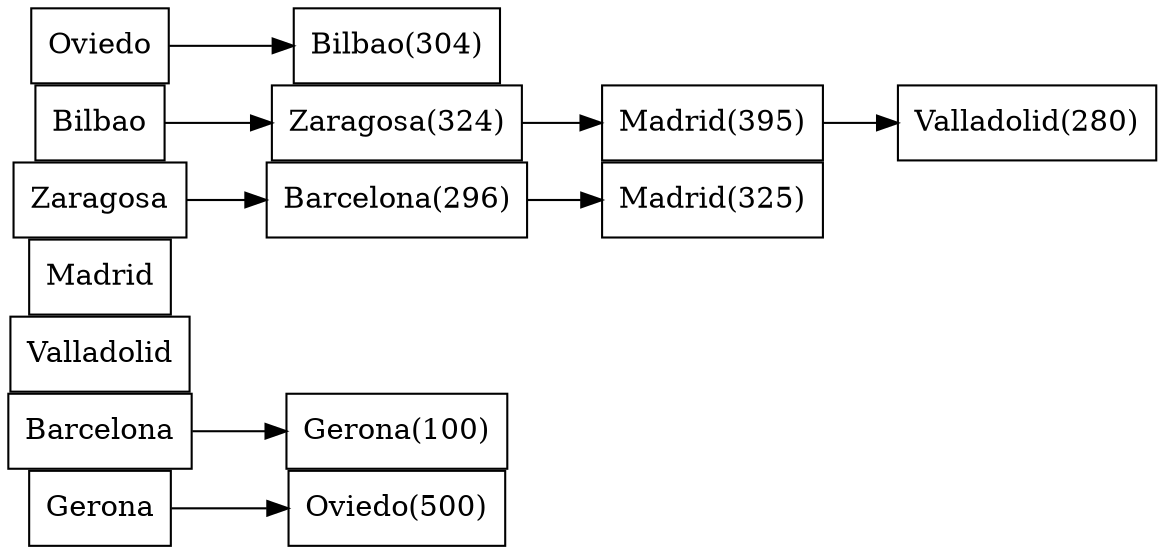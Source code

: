 digraph D {
rankdir=LR
node[shape=rectangle]
nodesep=0;

"Oviedo"->"Bilbao(304)";
"Oviedo"->"Bilbao"[style=invis];"Bilbao"->"Zaragosa(324)";
"Zaragosa(324)"->"Madrid(395)";
"Madrid(395)"->"Valladolid(280)";
"Bilbao"->"Zaragosa"[style=invis];"Zaragosa"->"Barcelona(296)";
"Barcelona(296)"->"Madrid(325)";
"Zaragosa"->"Madrid"[style=invis];"Madrid"->"Valladolid"[style=invis];"Valladolid"->"Barcelona"[style=invis];"Barcelona"->"Gerona(100)";
"Barcelona"->"Gerona"[style=invis];"Gerona"->"Oviedo(500)";
{rank=same;"Oviedo";"Bilbao";"Bilbao";"Zaragosa";"Zaragosa";"Madrid";"Valladolid";"Barcelona";"Barcelona";"Gerona";"Gerona";}

}